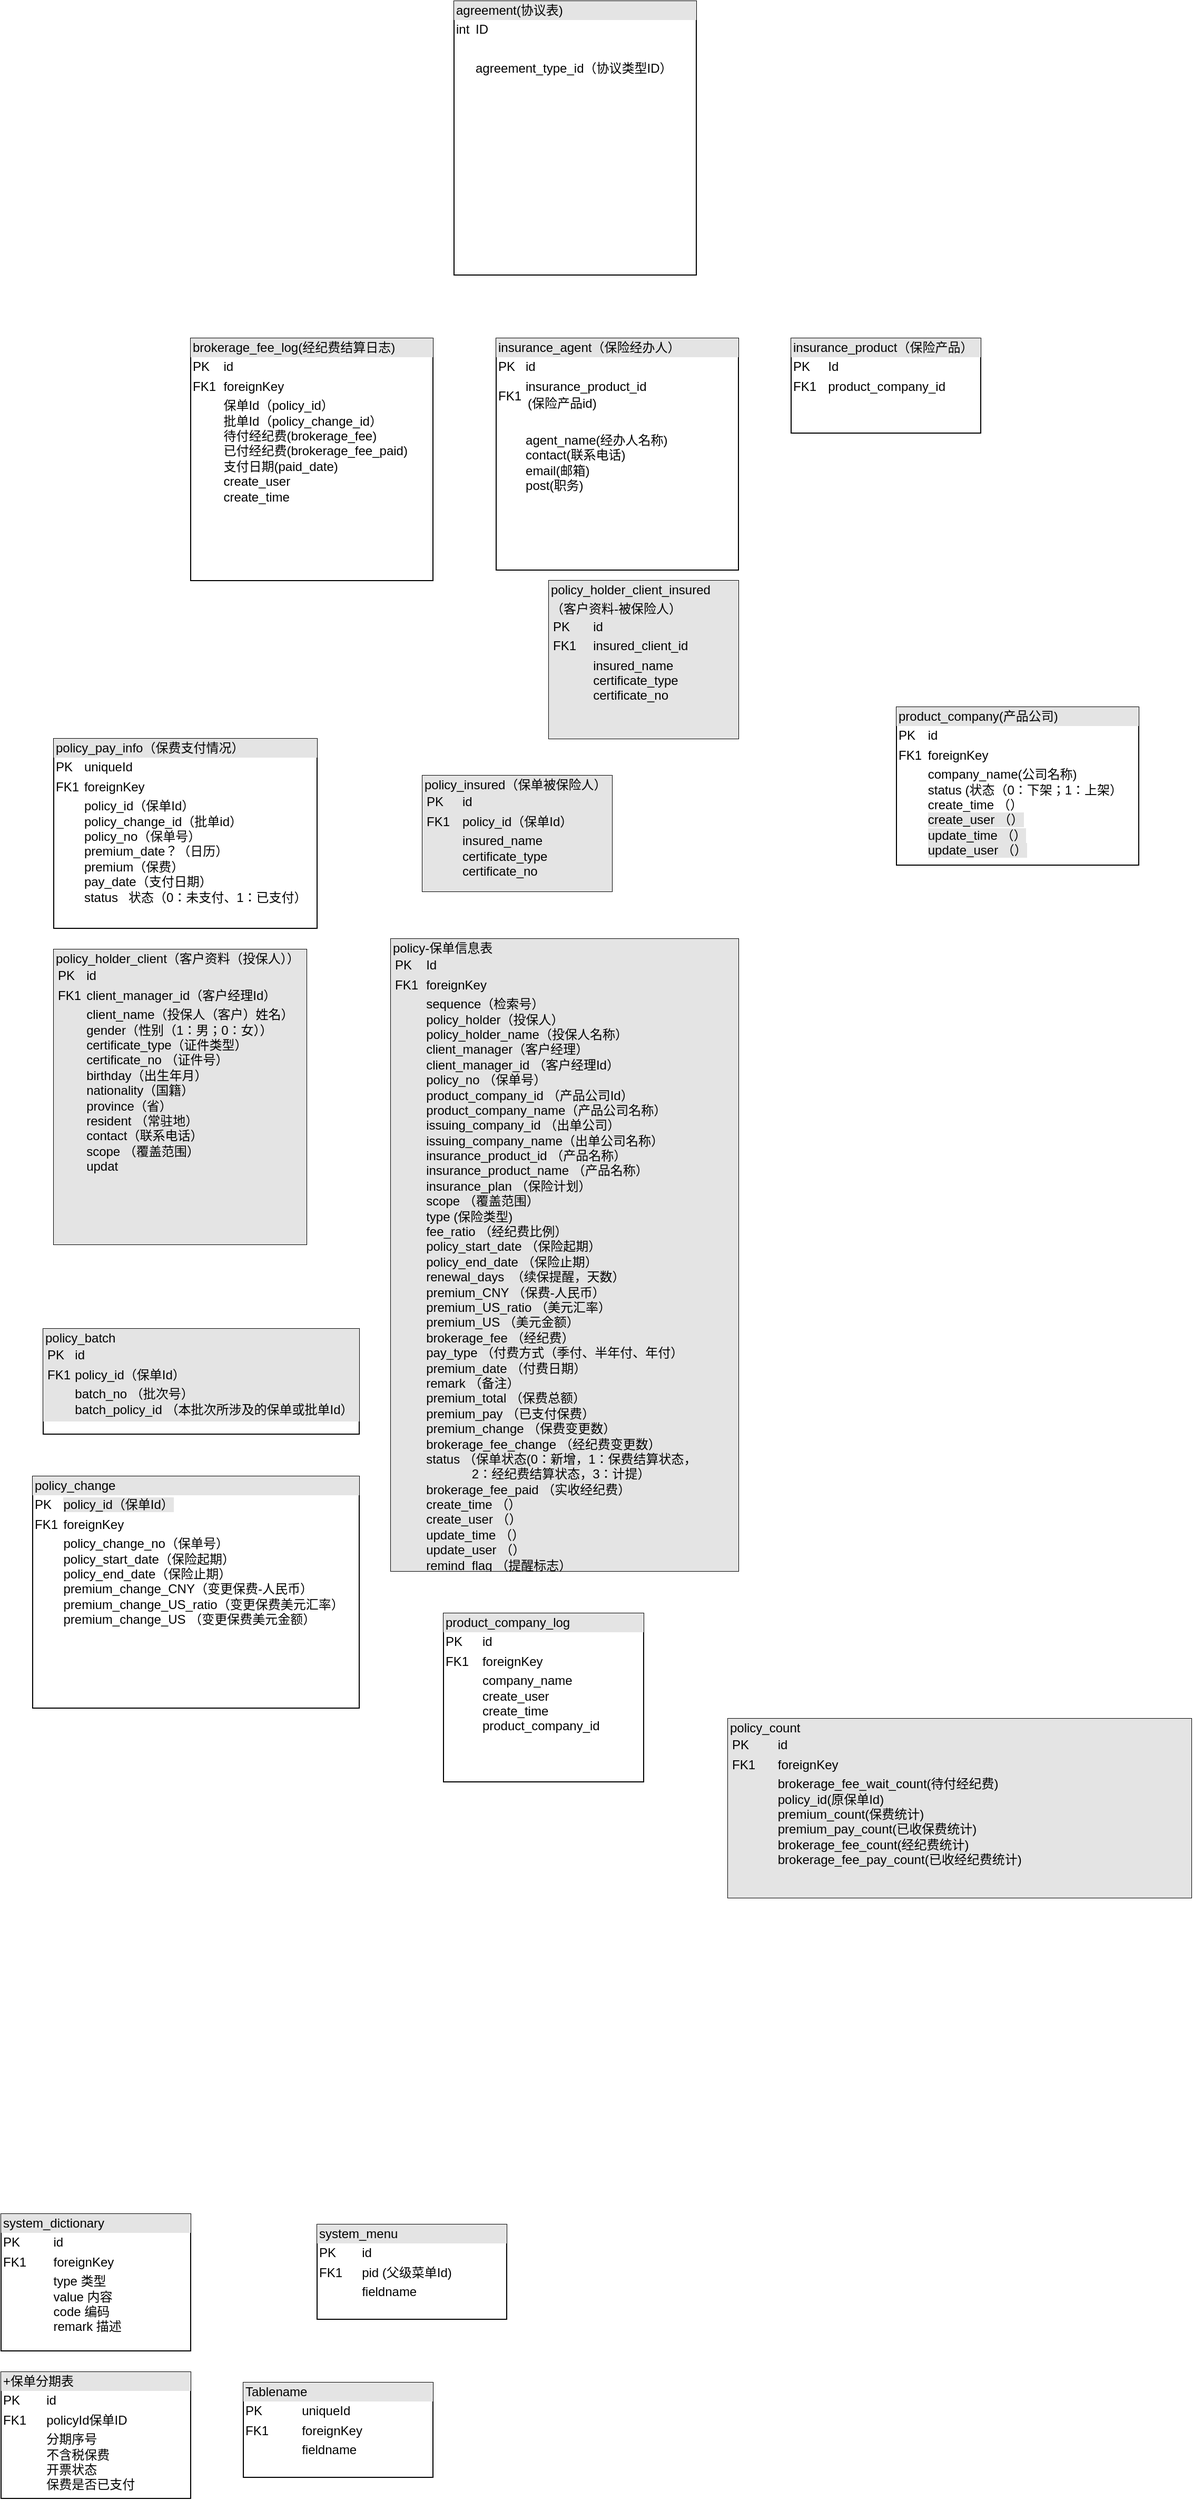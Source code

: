 <mxfile version="12.4.8" type="github" pages="2">
  <diagram id="7FySgdGSZC3azZEk2Vnn" name="Page-1">
    <mxGraphModel dx="2846" dy="1600" grid="1" gridSize="10" guides="1" tooltips="1" connect="1" arrows="1" fold="1" page="1" pageScale="1" pageWidth="1654" pageHeight="1169" math="0" shadow="0">
      <root>
        <mxCell id="0"/>
        <mxCell id="1" parent="0"/>
        <mxCell id="LqdO3uqNpmK8e5yR4SRH-5" value="&lt;div style=&quot;box-sizing: border-box ; width: 100% ; background: #e4e4e4 ; padding: 2px&quot;&gt;agreement(协议表)&lt;/div&gt;&lt;table style=&quot;width: 100% ; font-size: 1em&quot; cellpadding=&quot;2&quot; cellspacing=&quot;0&quot;&gt;&lt;tbody&gt;&lt;tr&gt;&lt;td&gt;int&lt;/td&gt;&lt;td&gt;ID&lt;/td&gt;&lt;/tr&gt;&lt;tr&gt;&lt;td&gt;&lt;br&gt;&lt;/td&gt;&lt;td&gt;&lt;br&gt;&lt;/td&gt;&lt;/tr&gt;&lt;tr&gt;&lt;td&gt;&lt;/td&gt;&lt;td&gt;agreement_type_id（协议类型ID）&lt;br&gt;&lt;br&gt;&lt;/td&gt;&lt;/tr&gt;&lt;/tbody&gt;&lt;/table&gt;" style="verticalAlign=top;align=left;overflow=fill;html=1;" parent="1" vertex="1">
          <mxGeometry x="-970" y="-410" width="230" height="260" as="geometry"/>
        </mxCell>
        <mxCell id="6H1ZUyYsbKM88KtSM8RW-1" value="&lt;div style=&quot;box-sizing: border-box ; width: 100% ; background: #e4e4e4 ; padding: 2px&quot;&gt;brokerage_fee_log(经纪费结算日志)&lt;/div&gt;&lt;table style=&quot;width: 100% ; font-size: 1em&quot; cellpadding=&quot;2&quot; cellspacing=&quot;0&quot;&gt;&lt;tbody&gt;&lt;tr&gt;&lt;td&gt;PK&lt;/td&gt;&lt;td&gt;id&lt;/td&gt;&lt;/tr&gt;&lt;tr&gt;&lt;td&gt;FK1&lt;/td&gt;&lt;td&gt;foreignKey&lt;/td&gt;&lt;/tr&gt;&lt;tr&gt;&lt;td&gt;&lt;/td&gt;&lt;td&gt;保单Id（policy_id）&lt;br&gt;批单Id（policy_change_id）&lt;br&gt;待付经纪费(brokerage_fee)&lt;br&gt;已付经纪费(brokerage_fee_paid)&lt;br&gt;支付日期(paid_date)&lt;br&gt;create_user&lt;br&gt;create_time&lt;br&gt;&lt;br&gt;&lt;/td&gt;&lt;/tr&gt;&lt;/tbody&gt;&lt;/table&gt;" style="verticalAlign=top;align=left;overflow=fill;html=1;" vertex="1" parent="1">
          <mxGeometry x="-1220" y="-90" width="230" height="230" as="geometry"/>
        </mxCell>
        <mxCell id="6H1ZUyYsbKM88KtSM8RW-2" value="&lt;div style=&quot;box-sizing: border-box ; width: 100% ; background: #e4e4e4 ; padding: 2px&quot;&gt;insurance_agent（保险经办人）&lt;br&gt;&lt;/div&gt;&lt;table style=&quot;width: 100% ; font-size: 1em&quot; cellpadding=&quot;2&quot; cellspacing=&quot;0&quot;&gt;&lt;tbody&gt;&lt;tr&gt;&lt;td&gt;PK&lt;/td&gt;&lt;td&gt;id&lt;br&gt;&lt;/td&gt;&lt;/tr&gt;&lt;tr&gt;&lt;td&gt;FK1&lt;/td&gt;&lt;td&gt;insurance_product_id&lt;table cellpadding=&quot;2&quot; cellspacing=&quot;0&quot; style=&quot;font-size: 1em ; width: 230px&quot;&gt;&lt;tbody&gt;&lt;tr&gt;&lt;td&gt;(保险产品id)&lt;/td&gt;&lt;/tr&gt;&lt;/tbody&gt;&lt;/table&gt;&lt;/td&gt;&lt;/tr&gt;&lt;tr&gt;&lt;td&gt;&lt;br&gt;&lt;/td&gt;&lt;td&gt;&lt;br&gt;agent_name(经办人名称)&lt;br&gt;contact(联系电话)&lt;br&gt;email(邮箱)&lt;br&gt;post(职务)&lt;br&gt;&lt;br&gt;&lt;/td&gt;&lt;/tr&gt;&lt;/tbody&gt;&lt;/table&gt;" style="verticalAlign=top;align=left;overflow=fill;html=1;" vertex="1" parent="1">
          <mxGeometry x="-930" y="-90" width="230" height="220" as="geometry"/>
        </mxCell>
        <mxCell id="6H1ZUyYsbKM88KtSM8RW-3" value="&lt;div style=&quot;box-sizing: border-box ; width: 100% ; background: #e4e4e4 ; padding: 2px&quot;&gt;insurance_product（保险产品）&lt;br&gt;&lt;/div&gt;&lt;table style=&quot;width: 100% ; font-size: 1em&quot; cellpadding=&quot;2&quot; cellspacing=&quot;0&quot;&gt;&lt;tbody&gt;&lt;tr&gt;&lt;td&gt;PK&lt;/td&gt;&lt;td&gt;Id&lt;/td&gt;&lt;/tr&gt;&lt;tr&gt;&lt;td&gt;FK1&lt;/td&gt;&lt;td&gt;product_company_id&lt;/td&gt;&lt;/tr&gt;&lt;tr&gt;&lt;td&gt;&lt;/td&gt;&lt;td&gt;&lt;br&gt;&lt;br&gt;&lt;/td&gt;&lt;/tr&gt;&lt;/tbody&gt;&lt;/table&gt;" style="verticalAlign=top;align=left;overflow=fill;html=1;" vertex="1" parent="1">
          <mxGeometry x="-650" y="-90" width="180" height="90" as="geometry"/>
        </mxCell>
        <mxCell id="6H1ZUyYsbKM88KtSM8RW-4" value="&lt;div style=&quot;box-sizing: border-box ; width: 100% ; background: #e4e4e4 ; padding: 2px&quot;&gt;policy_pay_info（保费支付情况）&lt;br&gt;&lt;/div&gt;&lt;table style=&quot;width: 100% ; font-size: 1em&quot; cellpadding=&quot;2&quot; cellspacing=&quot;0&quot;&gt;&lt;tbody&gt;&lt;tr&gt;&lt;td&gt;PK&lt;/td&gt;&lt;td&gt;uniqueId&lt;/td&gt;&lt;/tr&gt;&lt;tr&gt;&lt;td&gt;FK1&lt;/td&gt;&lt;td&gt;foreignKey&lt;br&gt;&lt;/td&gt;&lt;/tr&gt;&lt;tr&gt;&lt;td&gt;&lt;br&gt;&lt;/td&gt;&lt;td&gt;policy_id（保单Id）&lt;br&gt;policy_change_id（批单id）&lt;br&gt;policy_no（保单号）&lt;br&gt;premium_date？（日历）&lt;br&gt;premium（保费）&lt;br&gt;pay_date（支付日期）&lt;br&gt;status&amp;nbsp; &amp;nbsp;状态（0：未支付、1：已支付）&lt;br&gt;&lt;br&gt;&lt;/td&gt;&lt;/tr&gt;&lt;/tbody&gt;&lt;/table&gt;" style="verticalAlign=top;align=left;overflow=fill;html=1;" vertex="1" parent="1">
          <mxGeometry x="-1350" y="290" width="250" height="180" as="geometry"/>
        </mxCell>
        <mxCell id="6H1ZUyYsbKM88KtSM8RW-7" value="&lt;div style=&quot;box-sizing: border-box ; width: 100% ; background: #e4e4e4 ; padding: 2px&quot;&gt;policy_insured（保单被保险人）&lt;table cellpadding=&quot;2&quot; cellspacing=&quot;0&quot; style=&quot;font-size: 1em ; width: 100%&quot;&gt;&lt;tbody&gt;&lt;tr&gt;&lt;td&gt;PK&lt;/td&gt;&lt;td&gt;id&lt;/td&gt;&lt;/tr&gt;&lt;tr&gt;&lt;td&gt;FK1&lt;/td&gt;&lt;td&gt;policy_id（保单Id）&lt;br&gt;&lt;/td&gt;&lt;/tr&gt;&lt;tr&gt;&lt;td&gt;&lt;/td&gt;&lt;td&gt;insured_name&lt;br&gt;certificate_type&lt;br&gt;certificate_no&lt;br&gt;&lt;br&gt;&lt;/td&gt;&lt;/tr&gt;&lt;/tbody&gt;&lt;/table&gt;&lt;/div&gt;" style="verticalAlign=top;align=left;overflow=fill;html=1;" vertex="1" parent="1">
          <mxGeometry x="-1000" y="325" width="180" height="110" as="geometry"/>
        </mxCell>
        <mxCell id="6H1ZUyYsbKM88KtSM8RW-8" value="&lt;div style=&quot;box-sizing: border-box ; width: 100% ; background: #e4e4e4 ; padding: 2px&quot;&gt;policy_holder_client_insured&lt;/div&gt;&lt;div style=&quot;box-sizing: border-box ; width: 100% ; background: #e4e4e4 ; padding: 2px&quot;&gt;（客户资料-被保险人）&lt;table cellpadding=&quot;2&quot; cellspacing=&quot;0&quot; style=&quot;font-size: 1em ; width: 100%&quot;&gt;&lt;tbody&gt;&lt;tr&gt;&lt;td&gt;PK&lt;/td&gt;&lt;td&gt;id&lt;/td&gt;&lt;/tr&gt;&lt;tr&gt;&lt;td&gt;FK1&lt;/td&gt;&lt;td&gt;insured_client_id&lt;br&gt;&lt;/td&gt;&lt;/tr&gt;&lt;tr&gt;&lt;td&gt;&lt;/td&gt;&lt;td&gt;insured_name&lt;br&gt;certificate_type&lt;br&gt;certificate_no&lt;br&gt;&lt;br&gt;&lt;br&gt;&lt;/td&gt;&lt;/tr&gt;&lt;/tbody&gt;&lt;/table&gt;&lt;/div&gt;" style="verticalAlign=top;align=left;overflow=fill;html=1;" vertex="1" parent="1">
          <mxGeometry x="-880" y="140" width="180" height="150" as="geometry"/>
        </mxCell>
        <mxCell id="6H1ZUyYsbKM88KtSM8RW-9" value="&lt;div style=&quot;box-sizing: border-box ; width: 100% ; background: #e4e4e4 ; padding: 2px&quot;&gt;policy_holder_client（客户资料（投保人））&lt;table cellpadding=&quot;2&quot; cellspacing=&quot;0&quot; style=&quot;font-size: 1em ; width: 100%&quot;&gt;&lt;tbody&gt;&lt;tr&gt;&lt;td&gt;PK&lt;/td&gt;&lt;td&gt;id&lt;/td&gt;&lt;/tr&gt;&lt;tr&gt;&lt;td&gt;FK1&lt;/td&gt;&lt;td&gt;client_manager_id（客户经理Id）&lt;br&gt;&lt;/td&gt;&lt;/tr&gt;&lt;tr&gt;&lt;td&gt;&lt;/td&gt;&lt;td&gt;client_name（投保人（客户）姓名）&lt;br&gt;gender（性别（1：男；0：女））&lt;br&gt;certificate_type（证件类型）&lt;br&gt;certificate_no （证件号）&lt;br&gt;birthday（出生年月）&lt;br&gt;nationality（国籍）&lt;br&gt;province（省）&lt;br&gt;resident （常驻地）&lt;br&gt;contact（联系电话）&lt;br&gt;scope （覆盖范围）&lt;br&gt;updat&lt;br&gt;&lt;br&gt;&lt;br&gt;&lt;br&gt;&lt;br&gt;&lt;br&gt;&lt;br&gt;&lt;br&gt;&lt;br&gt;&lt;/td&gt;&lt;/tr&gt;&lt;/tbody&gt;&lt;/table&gt;&lt;/div&gt;" style="verticalAlign=top;align=left;overflow=fill;html=1;" vertex="1" parent="1">
          <mxGeometry x="-1350" y="490" width="240" height="280" as="geometry"/>
        </mxCell>
        <mxCell id="6H1ZUyYsbKM88KtSM8RW-12" value="&lt;div style=&quot;box-sizing: border-box ; width: 100% ; background: #e4e4e4 ; padding: 2px&quot;&gt;policy-保单信息表&lt;table cellpadding=&quot;2&quot; cellspacing=&quot;0&quot; style=&quot;font-size: 1em ; width: 100%&quot;&gt;&lt;tbody&gt;&lt;tr&gt;&lt;td&gt;PK&lt;/td&gt;&lt;td&gt;Id&lt;/td&gt;&lt;/tr&gt;&lt;tr&gt;&lt;td&gt;FK1&lt;/td&gt;&lt;td&gt;foreignKey&lt;/td&gt;&lt;/tr&gt;&lt;tr&gt;&lt;td&gt;&lt;/td&gt;&lt;td&gt;sequence（检索号）&lt;br&gt;policy_holder（投保人）&lt;br&gt;policy_holder_name（投保人名称）&lt;br&gt;client_manager（客户经理）&lt;br&gt;client_manager_id （客户经理Id）&lt;br&gt;policy_no （保单号）&lt;br&gt;product_company_id （产品公司Id）&lt;br&gt;product_company_name（产品公司名称）&lt;br&gt;issuing_company_id （出单公司）&lt;br&gt;issuing_company_name（出单公司名称）&lt;br&gt;insurance_product_id （产品名称）&lt;br&gt;insurance_product_name （产品名称）&lt;br&gt;insurance_plan （保险计划）&lt;br&gt;scope （覆盖范围）&lt;br&gt;type (保险类型)&lt;br&gt;fee_ratio （经纪费比例）&lt;br&gt;policy_start_date （保险起期）&lt;br&gt;policy_end_date （保险止期）&lt;br&gt;renewal_days&amp;nbsp; （续保提醒，天数）&lt;br&gt;premium_CNY （保费-人民币）&lt;br&gt;premium_US_ratio （美元汇率）&lt;br&gt;premium_US （美元金额）&lt;br&gt;brokerage_fee （经纪费）&lt;br&gt;pay_type （付费方式（季付、半年付、年付）&lt;br&gt;premium_date （付费日期）&lt;br&gt;remark （备注）&lt;br&gt;premium_total （保费总额）&lt;br&gt;premium_pay （已支付保费）&lt;br&gt;premium_change （保费变更数）&lt;br&gt;brokerage_fee_change （经纪费变更数）&lt;br&gt;status （保单状态(0：新增，1：保费结算状态，&lt;br&gt;&amp;nbsp; &amp;nbsp; &amp;nbsp; &amp;nbsp; &amp;nbsp; &amp;nbsp; &amp;nbsp;2：经纪费结算状态，3：计提）&lt;br&gt;brokerage_fee_paid （实收经纪费）&lt;br&gt;create_time （）&lt;br&gt;create_user （）&lt;br&gt;update_time （）&lt;br&gt;update_user （）&lt;br&gt;remind_flag （提醒标志）&lt;br&gt;&lt;br&gt;&lt;br&gt;&lt;br&gt;&lt;br&gt;&lt;br&gt;&lt;/td&gt;&lt;/tr&gt;&lt;/tbody&gt;&lt;/table&gt;&lt;/div&gt;" style="verticalAlign=top;align=left;overflow=fill;html=1;" vertex="1" parent="1">
          <mxGeometry x="-1030" y="480" width="330" height="600" as="geometry"/>
        </mxCell>
        <mxCell id="6H1ZUyYsbKM88KtSM8RW-13" value="&lt;div style=&quot;box-sizing: border-box ; width: 100% ; background: #e4e4e4 ; padding: 2px&quot;&gt;policy_batch&lt;table cellpadding=&quot;2&quot; cellspacing=&quot;0&quot; style=&quot;font-size: 1em ; width: 100%&quot;&gt;&lt;tbody&gt;&lt;tr&gt;&lt;td&gt;PK&lt;/td&gt;&lt;td&gt;id&lt;/td&gt;&lt;/tr&gt;&lt;tr&gt;&lt;td&gt;FK1&lt;/td&gt;&lt;td&gt;policy_id（保单Id）&lt;br&gt;&lt;/td&gt;&lt;/tr&gt;&lt;tr&gt;&lt;td&gt;&lt;/td&gt;&lt;td&gt;batch_no （批次号）&lt;br&gt;batch_policy_id （本批次所涉及的保单或批单Id）&lt;br&gt;&lt;/td&gt;&lt;/tr&gt;&lt;/tbody&gt;&lt;/table&gt;&lt;/div&gt;" style="verticalAlign=top;align=left;overflow=fill;html=1;" vertex="1" parent="1">
          <mxGeometry x="-1360" y="850" width="300" height="100" as="geometry"/>
        </mxCell>
        <mxCell id="6H1ZUyYsbKM88KtSM8RW-14" value="&lt;div style=&quot;box-sizing: border-box ; width: 100% ; background: #e4e4e4 ; padding: 2px&quot;&gt;policy_change&lt;br&gt;&lt;/div&gt;&lt;table style=&quot;width: 100% ; font-size: 1em&quot; cellpadding=&quot;2&quot; cellspacing=&quot;0&quot;&gt;&lt;tbody&gt;&lt;tr&gt;&lt;td&gt;PK&lt;/td&gt;&lt;td&gt;&lt;span style=&quot;background-color: rgb(228 , 228 , 228)&quot;&gt;policy_id（保单Id）&lt;/span&gt;&lt;br&gt;&lt;/td&gt;&lt;/tr&gt;&lt;tr&gt;&lt;td&gt;FK1&lt;/td&gt;&lt;td&gt;foreignKey&lt;/td&gt;&lt;/tr&gt;&lt;tr&gt;&lt;td&gt;&lt;/td&gt;&lt;td&gt;policy_change_no（保单号）&lt;br&gt;policy_start_date（保险起期）&lt;br&gt;policy_end_date（保险止期）&lt;br&gt;premium_change_CNY（变更保费-人民币）&lt;br&gt;premium_change_US_ratio（变更保费美元汇率）&lt;br&gt;premium_change_US （变更保费美元金额）&lt;br&gt;&lt;/td&gt;&lt;/tr&gt;&lt;/tbody&gt;&lt;/table&gt;" style="verticalAlign=top;align=left;overflow=fill;html=1;" vertex="1" parent="1">
          <mxGeometry x="-1370" y="990" width="310" height="220" as="geometry"/>
        </mxCell>
        <mxCell id="6H1ZUyYsbKM88KtSM8RW-17" value="&lt;div style=&quot;box-sizing: border-box ; width: 100% ; background: #e4e4e4 ; padding: 2px&quot;&gt;product_company(产品公司)&lt;/div&gt;&lt;table style=&quot;width: 100% ; font-size: 1em&quot; cellpadding=&quot;2&quot; cellspacing=&quot;0&quot;&gt;&lt;tbody&gt;&lt;tr&gt;&lt;td&gt;PK&lt;/td&gt;&lt;td&gt;id&lt;/td&gt;&lt;/tr&gt;&lt;tr&gt;&lt;td&gt;FK1&lt;/td&gt;&lt;td&gt;foreignKey&lt;/td&gt;&lt;/tr&gt;&lt;tr&gt;&lt;td&gt;&lt;/td&gt;&lt;td&gt;company_name(公司名称)&lt;br&gt;status (状态（0：下架；1：上架）&lt;br&gt;create_time （）&lt;br style=&quot;background-color: rgb(228 , 228 , 228)&quot;&gt;&lt;span style=&quot;background-color: rgb(228 , 228 , 228)&quot;&gt;create_user （）&lt;/span&gt;&lt;br style=&quot;background-color: rgb(228 , 228 , 228)&quot;&gt;&lt;span style=&quot;background-color: rgb(228 , 228 , 228)&quot;&gt;update_time （）&lt;/span&gt;&lt;br style=&quot;background-color: rgb(228 , 228 , 228)&quot;&gt;&lt;span style=&quot;background-color: rgb(228 , 228 , 228)&quot;&gt;update_user （）&lt;/span&gt;&lt;br&gt;&lt;/td&gt;&lt;/tr&gt;&lt;/tbody&gt;&lt;/table&gt;" style="verticalAlign=top;align=left;overflow=fill;html=1;" vertex="1" parent="1">
          <mxGeometry x="-550" y="260" width="230" height="150" as="geometry"/>
        </mxCell>
        <mxCell id="6H1ZUyYsbKM88KtSM8RW-18" value="&lt;div style=&quot;box-sizing: border-box ; width: 100% ; background: #e4e4e4 ; padding: 2px&quot;&gt;product_company_log&lt;br&gt;&lt;/div&gt;&lt;table style=&quot;width: 100% ; font-size: 1em&quot; cellpadding=&quot;2&quot; cellspacing=&quot;0&quot;&gt;&lt;tbody&gt;&lt;tr&gt;&lt;td&gt;PK&lt;/td&gt;&lt;td&gt;id&lt;/td&gt;&lt;/tr&gt;&lt;tr&gt;&lt;td&gt;FK1&lt;/td&gt;&lt;td&gt;foreignKey&lt;/td&gt;&lt;/tr&gt;&lt;tr&gt;&lt;td&gt;&lt;/td&gt;&lt;td&gt;company_name&lt;br&gt;create_user&lt;br&gt;create_time&lt;br&gt;product_company_id&lt;br&gt;&lt;br&gt;&lt;/td&gt;&lt;/tr&gt;&lt;/tbody&gt;&lt;/table&gt;" style="verticalAlign=top;align=left;overflow=fill;html=1;" vertex="1" parent="1">
          <mxGeometry x="-980" y="1120" width="190" height="160" as="geometry"/>
        </mxCell>
        <mxCell id="6H1ZUyYsbKM88KtSM8RW-19" value="&lt;div style=&quot;box-sizing: border-box ; width: 100% ; background: #e4e4e4 ; padding: 2px&quot;&gt;policy_count&lt;table cellpadding=&quot;2&quot; cellspacing=&quot;0&quot; style=&quot;font-size: 1em ; width: 100%&quot;&gt;&lt;tbody&gt;&lt;tr&gt;&lt;td&gt;PK&lt;/td&gt;&lt;td&gt;id&lt;/td&gt;&lt;/tr&gt;&lt;tr&gt;&lt;td&gt;FK1&lt;/td&gt;&lt;td&gt;foreignKey&lt;/td&gt;&lt;/tr&gt;&lt;tr&gt;&lt;td&gt;&lt;/td&gt;&lt;td&gt;brokerage_fee_wait_count(待付经纪费)&lt;br&gt;policy_id(原保单Id)&lt;br&gt;premium_count(保费统计)&lt;br&gt;premium_pay_count(已收保费统计)&lt;br&gt;brokerage_fee_count(经纪费统计)&lt;br&gt;brokerage_fee_pay_count(已收经纪费统计)&lt;br&gt;&lt;br&gt;&lt;br&gt;&lt;/td&gt;&lt;/tr&gt;&lt;/tbody&gt;&lt;/table&gt;&lt;/div&gt;" style="verticalAlign=top;align=left;overflow=fill;html=1;" vertex="1" parent="1">
          <mxGeometry x="-710" y="1220" width="440" height="170" as="geometry"/>
        </mxCell>
        <mxCell id="6H1ZUyYsbKM88KtSM8RW-20" value="&lt;div style=&quot;box-sizing: border-box ; width: 100% ; background: #e4e4e4 ; padding: 2px&quot;&gt;system_dictionary&amp;nbsp;&lt;br&gt;&lt;/div&gt;&lt;table style=&quot;width: 100% ; font-size: 1em&quot; cellpadding=&quot;2&quot; cellspacing=&quot;0&quot;&gt;&lt;tbody&gt;&lt;tr&gt;&lt;td&gt;PK&lt;/td&gt;&lt;td&gt;id&lt;/td&gt;&lt;/tr&gt;&lt;tr&gt;&lt;td&gt;FK1&lt;/td&gt;&lt;td&gt;foreignKey&lt;/td&gt;&lt;/tr&gt;&lt;tr&gt;&lt;td&gt;&lt;/td&gt;&lt;td&gt;type 类型&lt;br&gt;value 内容&lt;br&gt;code 编码&lt;br&gt;remark 描述&amp;nbsp;&lt;br&gt;&lt;br&gt;&lt;/td&gt;&lt;/tr&gt;&lt;/tbody&gt;&lt;/table&gt;" style="verticalAlign=top;align=left;overflow=fill;html=1;" vertex="1" parent="1">
          <mxGeometry x="-1400" y="1690" width="180" height="130" as="geometry"/>
        </mxCell>
        <mxCell id="6H1ZUyYsbKM88KtSM8RW-21" value="&lt;div style=&quot;box-sizing: border-box ; width: 100% ; background: #e4e4e4 ; padding: 2px&quot;&gt;system_menu&lt;/div&gt;&lt;table style=&quot;width: 100% ; font-size: 1em&quot; cellpadding=&quot;2&quot; cellspacing=&quot;0&quot;&gt;&lt;tbody&gt;&lt;tr&gt;&lt;td&gt;PK&lt;/td&gt;&lt;td&gt;id&lt;/td&gt;&lt;/tr&gt;&lt;tr&gt;&lt;td&gt;FK1&lt;/td&gt;&lt;td&gt;pid (父级菜单Id)&lt;/td&gt;&lt;/tr&gt;&lt;tr&gt;&lt;td&gt;&lt;/td&gt;&lt;td&gt;fieldname&lt;/td&gt;&lt;/tr&gt;&lt;/tbody&gt;&lt;/table&gt;" style="verticalAlign=top;align=left;overflow=fill;html=1;" vertex="1" parent="1">
          <mxGeometry x="-1100" y="1700" width="180" height="90" as="geometry"/>
        </mxCell>
        <mxCell id="6H1ZUyYsbKM88KtSM8RW-22" value="&lt;div style=&quot;box-sizing: border-box ; width: 100% ; background: #e4e4e4 ; padding: 2px&quot;&gt;+保单分期表&lt;/div&gt;&lt;table style=&quot;width: 100% ; font-size: 1em&quot; cellpadding=&quot;2&quot; cellspacing=&quot;0&quot;&gt;&lt;tbody&gt;&lt;tr&gt;&lt;td&gt;PK&lt;/td&gt;&lt;td&gt;id&lt;/td&gt;&lt;/tr&gt;&lt;tr&gt;&lt;td&gt;FK1&lt;/td&gt;&lt;td&gt;policyId保单ID&lt;/td&gt;&lt;/tr&gt;&lt;tr&gt;&lt;td&gt;&lt;/td&gt;&lt;td&gt;分期序号&lt;br&gt;不含税保费&lt;br&gt;开票状态&lt;br&gt;保费是否已支付&lt;br&gt;&lt;/td&gt;&lt;/tr&gt;&lt;/tbody&gt;&lt;/table&gt;" style="verticalAlign=top;align=left;overflow=fill;html=1;" vertex="1" parent="1">
          <mxGeometry x="-1400" y="1840" width="180" height="120" as="geometry"/>
        </mxCell>
        <mxCell id="6H1ZUyYsbKM88KtSM8RW-23" value="&lt;div style=&quot;box-sizing:border-box;width:100%;background:#e4e4e4;padding:2px;&quot;&gt;Tablename&lt;/div&gt;&lt;table style=&quot;width:100%;font-size:1em;&quot; cellpadding=&quot;2&quot; cellspacing=&quot;0&quot;&gt;&lt;tr&gt;&lt;td&gt;PK&lt;/td&gt;&lt;td&gt;uniqueId&lt;/td&gt;&lt;/tr&gt;&lt;tr&gt;&lt;td&gt;FK1&lt;/td&gt;&lt;td&gt;foreignKey&lt;/td&gt;&lt;/tr&gt;&lt;tr&gt;&lt;td&gt;&lt;/td&gt;&lt;td&gt;fieldname&lt;/td&gt;&lt;/tr&gt;&lt;/table&gt;" style="verticalAlign=top;align=left;overflow=fill;html=1;" vertex="1" parent="1">
          <mxGeometry x="-1170" y="1850" width="180" height="90" as="geometry"/>
        </mxCell>
      </root>
    </mxGraphModel>
  </diagram>
  <diagram id="xI2JzchMaBl9uPsw5fb4" name="Page-2">
    <mxGraphModel dx="1139" dy="602" grid="1" gridSize="10" guides="1" tooltips="1" connect="1" arrows="1" fold="1" page="1" pageScale="1" pageWidth="850" pageHeight="1100" math="0" shadow="0">
      <root>
        <mxCell id="weeqE_SlCs80IOblyiwJ-0"/>
        <mxCell id="weeqE_SlCs80IOblyiwJ-1" parent="weeqE_SlCs80IOblyiwJ-0"/>
      </root>
    </mxGraphModel>
  </diagram>
</mxfile>
